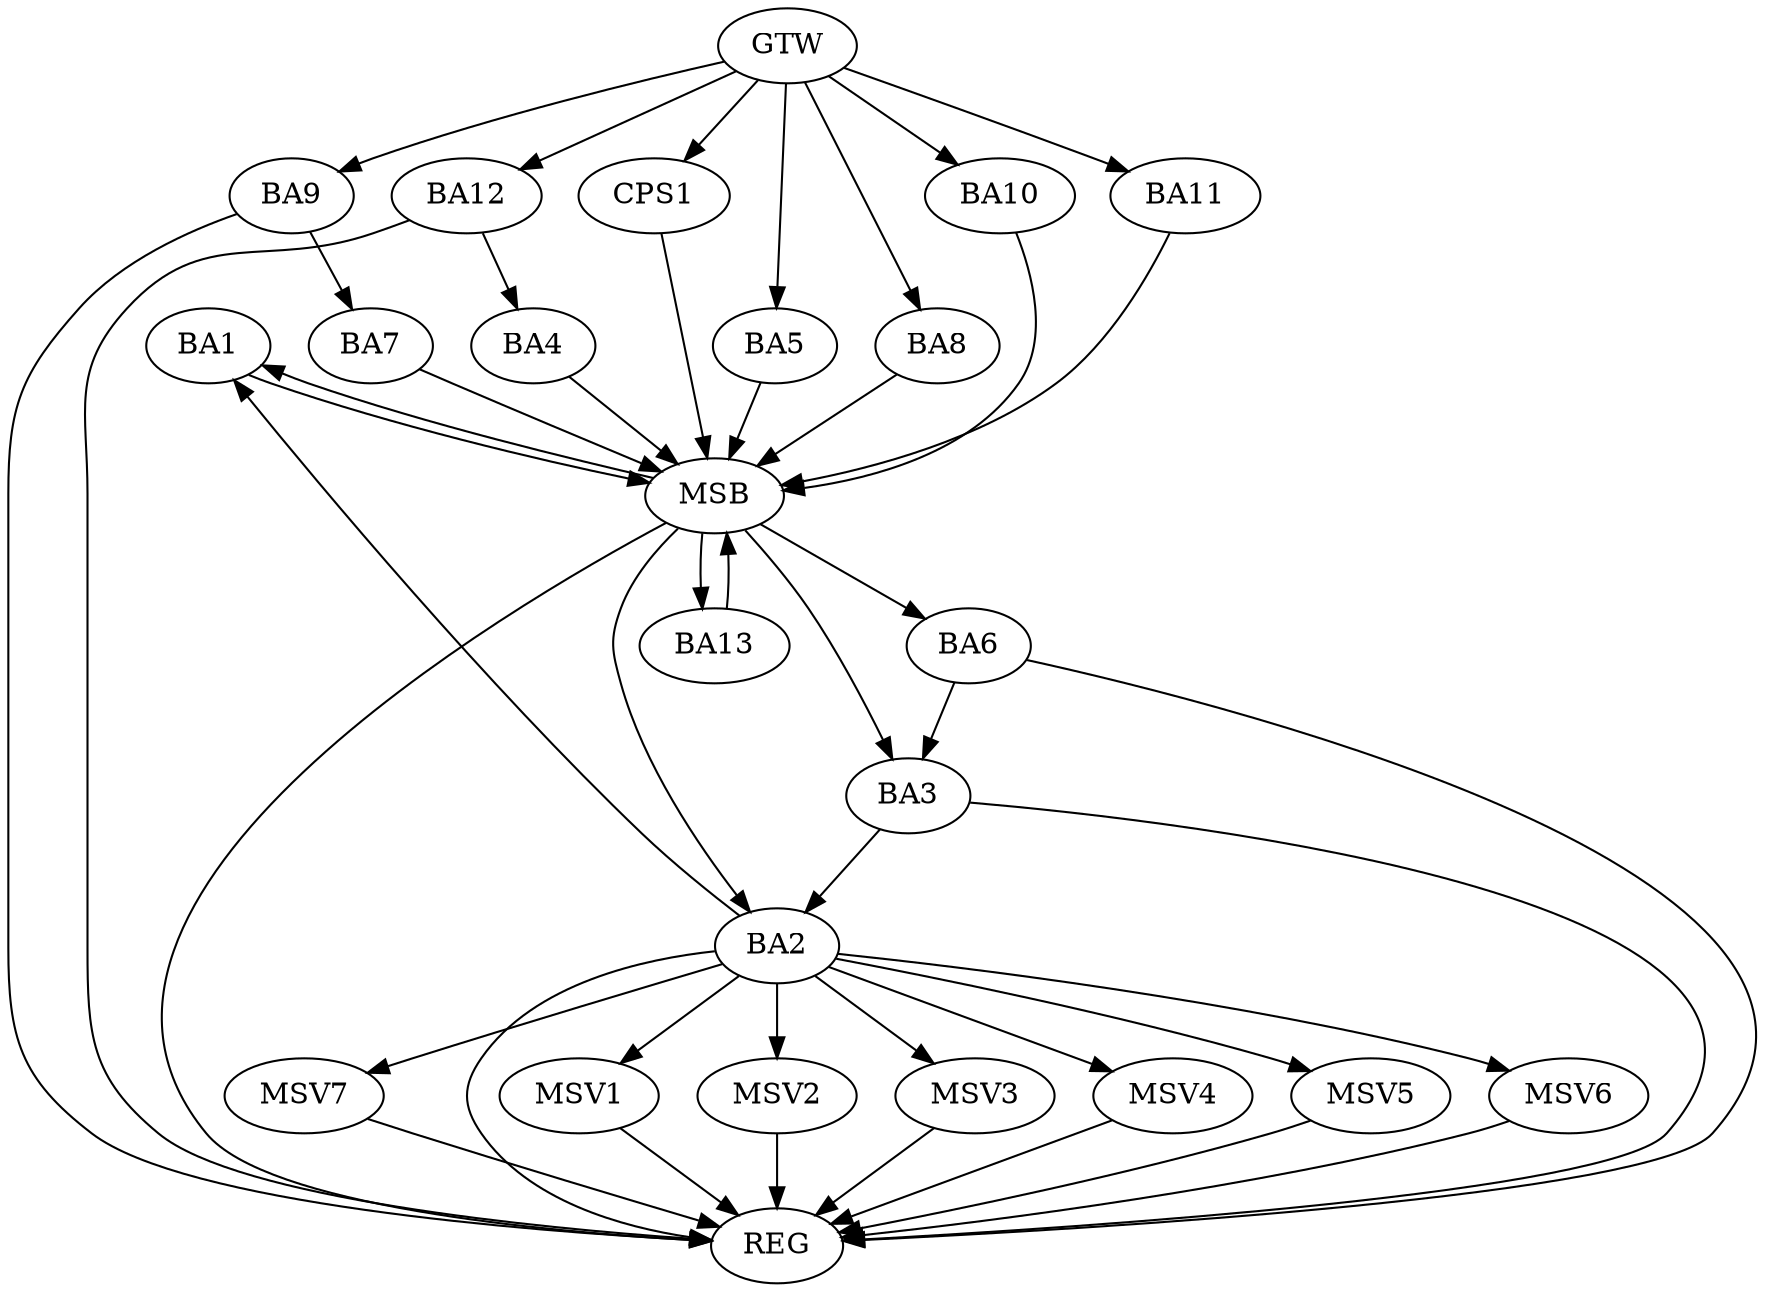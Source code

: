 strict digraph G {
  BA1 [ label="BA1" ];
  BA2 [ label="BA2" ];
  BA3 [ label="BA3" ];
  BA4 [ label="BA4" ];
  BA5 [ label="BA5" ];
  BA6 [ label="BA6" ];
  BA7 [ label="BA7" ];
  BA8 [ label="BA8" ];
  BA9 [ label="BA9" ];
  BA10 [ label="BA10" ];
  BA11 [ label="BA11" ];
  BA12 [ label="BA12" ];
  BA13 [ label="BA13" ];
  CPS1 [ label="CPS1" ];
  GTW [ label="GTW" ];
  REG [ label="REG" ];
  MSB [ label="MSB" ];
  MSV1 [ label="MSV1" ];
  MSV2 [ label="MSV2" ];
  MSV3 [ label="MSV3" ];
  MSV4 [ label="MSV4" ];
  MSV5 [ label="MSV5" ];
  MSV6 [ label="MSV6" ];
  MSV7 [ label="MSV7" ];
  BA2 -> BA1;
  BA3 -> BA2;
  BA6 -> BA3;
  BA9 -> BA7;
  BA12 -> BA4;
  GTW -> BA5;
  GTW -> BA8;
  GTW -> BA9;
  GTW -> BA10;
  GTW -> BA11;
  GTW -> BA12;
  GTW -> CPS1;
  BA2 -> REG;
  BA3 -> REG;
  BA6 -> REG;
  BA9 -> REG;
  BA12 -> REG;
  BA1 -> MSB;
  MSB -> BA2;
  MSB -> REG;
  BA4 -> MSB;
  MSB -> BA3;
  BA5 -> MSB;
  BA7 -> MSB;
  BA8 -> MSB;
  BA10 -> MSB;
  MSB -> BA1;
  BA11 -> MSB;
  BA13 -> MSB;
  CPS1 -> MSB;
  MSB -> BA13;
  MSB -> BA6;
  BA2 -> MSV1;
  MSV1 -> REG;
  BA2 -> MSV2;
  MSV2 -> REG;
  BA2 -> MSV3;
  MSV3 -> REG;
  BA2 -> MSV4;
  MSV4 -> REG;
  BA2 -> MSV5;
  MSV5 -> REG;
  BA2 -> MSV6;
  BA2 -> MSV7;
  MSV6 -> REG;
  MSV7 -> REG;
}
